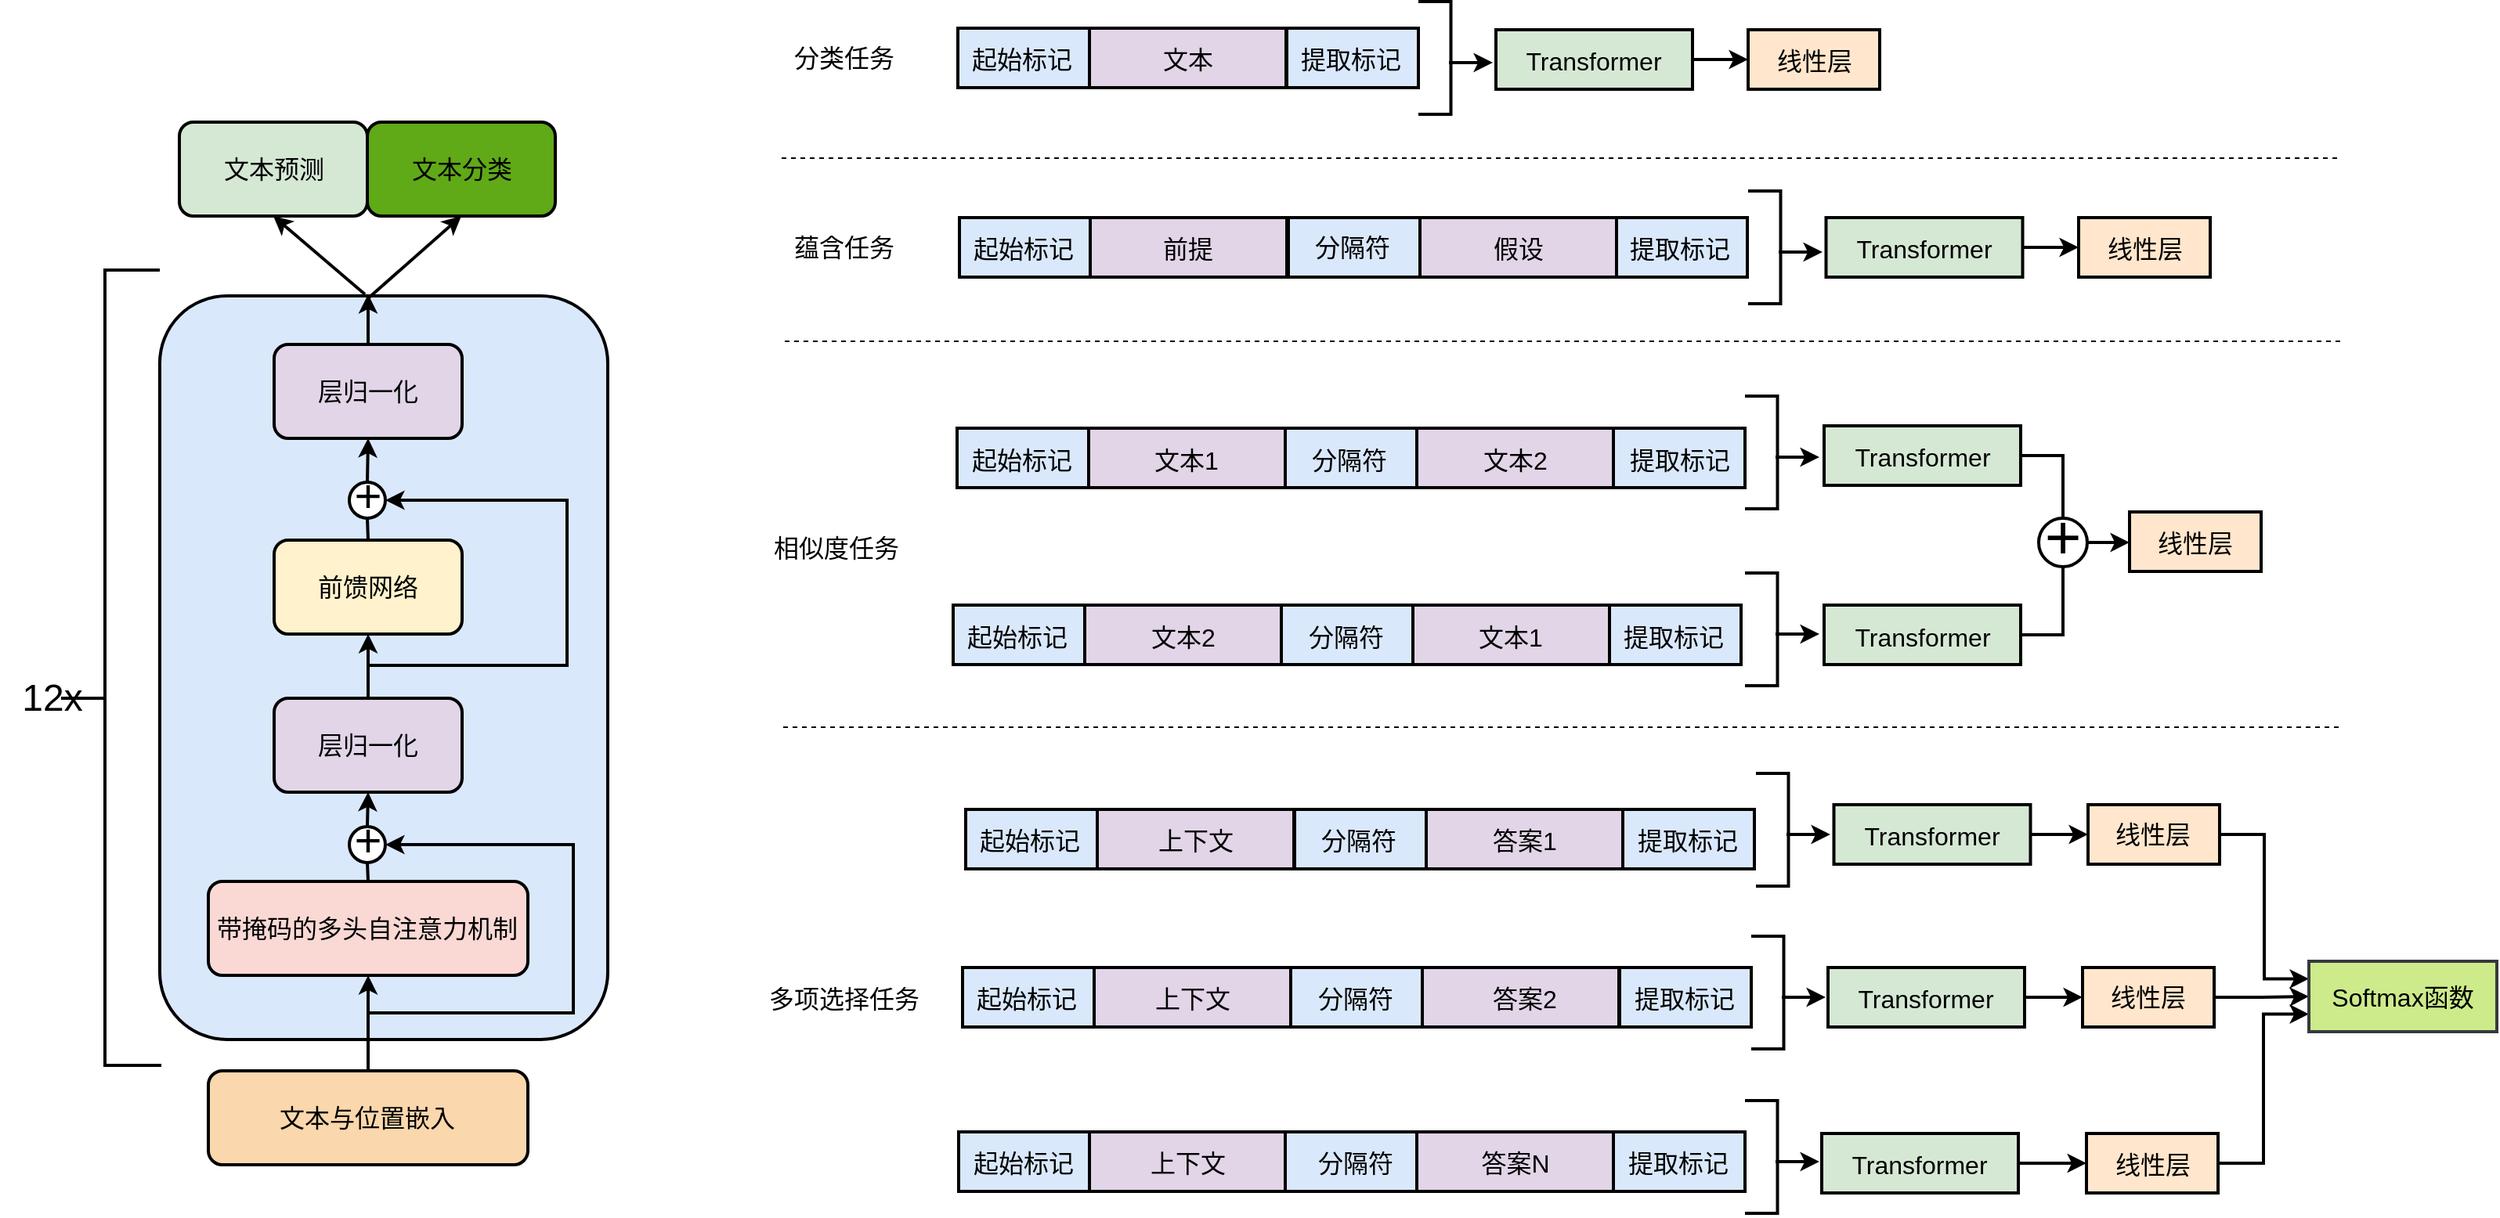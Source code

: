 <mxfile version="27.1.6">
  <diagram name="Page-1" id="gi4vCYi5mK5d0KJ-lI0V">
    <mxGraphModel dx="1839" dy="1177" grid="0" gridSize="10" guides="1" tooltips="1" connect="1" arrows="1" fold="1" page="0" pageScale="1" pageWidth="850" pageHeight="1100" math="0" shadow="0">
      <root>
        <mxCell id="0" />
        <mxCell id="1" parent="0" />
        <mxCell id="ha6Q2NB3uXMF5ZiVTk2O-120" value="" style="rounded=0;whiteSpace=wrap;html=1;strokeWidth=2;fillColor=#ffe6cc;strokeColor=#000000;" vertex="1" parent="1">
          <mxGeometry x="1372" y="979" width="84" height="38" as="geometry" />
        </mxCell>
        <mxCell id="ha6Q2NB3uXMF5ZiVTk2O-144" value="" style="ellipse;whiteSpace=wrap;html=1;aspect=fixed;strokeWidth=2;" vertex="1" parent="1">
          <mxGeometry x="1341.5" y="586" width="31" height="31" as="geometry" />
        </mxCell>
        <mxCell id="ha6Q2NB3uXMF5ZiVTk2O-11" value="" style="rounded=1;whiteSpace=wrap;html=1;fillColor=#dae8fc;strokeColor=#000000;strokeWidth=2;" vertex="1" parent="1">
          <mxGeometry x="142" y="444" width="286" height="475" as="geometry" />
        </mxCell>
        <mxCell id="5RQzjqeKvx9jLv_Sv97y-17" value="" style="ellipse;whiteSpace=wrap;html=1;aspect=fixed;strokeWidth=2;" parent="1" vertex="1">
          <mxGeometry x="263" y="783" width="23" height="23" as="geometry" />
        </mxCell>
        <mxCell id="ha6Q2NB3uXMF5ZiVTk2O-7" style="edgeStyle=orthogonalEdgeStyle;rounded=0;orthogonalLoop=1;jettySize=auto;html=1;exitX=0.5;exitY=0;exitDx=0;exitDy=0;strokeWidth=2;" edge="1" parent="1" source="5RQzjqeKvx9jLv_Sv97y-1">
          <mxGeometry relative="1" as="geometry">
            <mxPoint x="275" y="443" as="targetPoint" />
          </mxGeometry>
        </mxCell>
        <mxCell id="5RQzjqeKvx9jLv_Sv97y-1" value="" style="rounded=1;whiteSpace=wrap;html=1;strokeWidth=2;fillColor=#e1d5e7;strokeColor=#000000;" parent="1" vertex="1">
          <mxGeometry x="215" y="475" width="120" height="60" as="geometry" />
        </mxCell>
        <mxCell id="5RQzjqeKvx9jLv_Sv97y-2" value="&lt;font style=&quot;font-size: 16px;&quot;&gt;层归一化&lt;/font&gt;" style="text;html=1;align=center;verticalAlign=middle;whiteSpace=wrap;rounded=0;" parent="1" vertex="1">
          <mxGeometry x="218" y="490" width="114" height="30" as="geometry" />
        </mxCell>
        <mxCell id="ha6Q2NB3uXMF5ZiVTk2O-5" style="edgeStyle=orthogonalEdgeStyle;rounded=0;orthogonalLoop=1;jettySize=auto;html=1;exitX=0.5;exitY=0;exitDx=0;exitDy=0;entryX=0.5;entryY=1;entryDx=0;entryDy=0;strokeWidth=2;endArrow=none;startFill=0;" edge="1" parent="1" source="5RQzjqeKvx9jLv_Sv97y-3" target="5RQzjqeKvx9jLv_Sv97y-15">
          <mxGeometry relative="1" as="geometry" />
        </mxCell>
        <mxCell id="5RQzjqeKvx9jLv_Sv97y-3" value="" style="rounded=1;whiteSpace=wrap;html=1;strokeWidth=2;fillColor=#fff2cc;strokeColor=#000000;" parent="1" vertex="1">
          <mxGeometry x="215" y="600" width="120" height="60" as="geometry" />
        </mxCell>
        <mxCell id="5RQzjqeKvx9jLv_Sv97y-4" value="&lt;span style=&quot;font-size: 16px;&quot;&gt;前馈网络&lt;/span&gt;" style="text;html=1;align=center;verticalAlign=middle;whiteSpace=wrap;rounded=0;" parent="1" vertex="1">
          <mxGeometry x="218" y="615" width="114" height="30" as="geometry" />
        </mxCell>
        <mxCell id="ha6Q2NB3uXMF5ZiVTk2O-4" style="edgeStyle=orthogonalEdgeStyle;rounded=0;orthogonalLoop=1;jettySize=auto;html=1;exitX=0.5;exitY=0;exitDx=0;exitDy=0;entryX=0.5;entryY=1;entryDx=0;entryDy=0;strokeWidth=2;" edge="1" parent="1" source="5RQzjqeKvx9jLv_Sv97y-5" target="5RQzjqeKvx9jLv_Sv97y-3">
          <mxGeometry relative="1" as="geometry" />
        </mxCell>
        <mxCell id="5RQzjqeKvx9jLv_Sv97y-5" value="" style="rounded=1;whiteSpace=wrap;html=1;strokeWidth=2;fillColor=#e1d5e7;strokeColor=#000000;" parent="1" vertex="1">
          <mxGeometry x="215" y="701" width="120" height="60" as="geometry" />
        </mxCell>
        <mxCell id="5RQzjqeKvx9jLv_Sv97y-6" value="&lt;font style=&quot;font-size: 16px;&quot;&gt;层归一化&lt;/font&gt;" style="text;html=1;align=center;verticalAlign=middle;whiteSpace=wrap;rounded=0;" parent="1" vertex="1">
          <mxGeometry x="218" y="716" width="114" height="30" as="geometry" />
        </mxCell>
        <mxCell id="ha6Q2NB3uXMF5ZiVTk2O-2" style="edgeStyle=orthogonalEdgeStyle;rounded=0;orthogonalLoop=1;jettySize=auto;html=1;exitX=0.5;exitY=0;exitDx=0;exitDy=0;entryX=0.5;entryY=1;entryDx=0;entryDy=0;strokeWidth=2;endArrow=none;startFill=0;" edge="1" parent="1" source="5RQzjqeKvx9jLv_Sv97y-7" target="5RQzjqeKvx9jLv_Sv97y-17">
          <mxGeometry relative="1" as="geometry" />
        </mxCell>
        <mxCell id="5RQzjqeKvx9jLv_Sv97y-7" value="" style="rounded=1;whiteSpace=wrap;html=1;strokeWidth=2;fillColor=#fad9d5;strokeColor=#000000;" parent="1" vertex="1">
          <mxGeometry x="173" y="818" width="204" height="60" as="geometry" />
        </mxCell>
        <mxCell id="5RQzjqeKvx9jLv_Sv97y-8" value="&lt;span style=&quot;font-size: 16px;&quot;&gt;带掩码的多头自注意力机制&lt;/span&gt;" style="text;html=1;align=center;verticalAlign=middle;whiteSpace=wrap;rounded=0;" parent="1" vertex="1">
          <mxGeometry x="176" y="833" width="197" height="30" as="geometry" />
        </mxCell>
        <mxCell id="ha6Q2NB3uXMF5ZiVTk2O-1" style="edgeStyle=orthogonalEdgeStyle;rounded=0;orthogonalLoop=1;jettySize=auto;html=1;exitX=0.5;exitY=0;exitDx=0;exitDy=0;entryX=0.5;entryY=1;entryDx=0;entryDy=0;strokeWidth=2;" edge="1" parent="1" source="5RQzjqeKvx9jLv_Sv97y-9" target="5RQzjqeKvx9jLv_Sv97y-7">
          <mxGeometry relative="1" as="geometry" />
        </mxCell>
        <mxCell id="5RQzjqeKvx9jLv_Sv97y-9" value="" style="rounded=1;whiteSpace=wrap;html=1;strokeWidth=2;fillColor=#fad7ac;strokeColor=#000000;" parent="1" vertex="1">
          <mxGeometry x="173" y="939" width="204" height="60" as="geometry" />
        </mxCell>
        <mxCell id="5RQzjqeKvx9jLv_Sv97y-10" value="&lt;span style=&quot;font-size: 16px;&quot;&gt;文本与位置嵌入&lt;/span&gt;" style="text;html=1;align=center;verticalAlign=middle;whiteSpace=wrap;rounded=0;" parent="1" vertex="1">
          <mxGeometry x="176" y="954" width="197" height="30" as="geometry" />
        </mxCell>
        <mxCell id="5RQzjqeKvx9jLv_Sv97y-11" value="" style="rounded=1;whiteSpace=wrap;html=1;strokeWidth=2;fillColor=#d5e8d4;strokeColor=#000000;" parent="1" vertex="1">
          <mxGeometry x="154.5" y="333" width="120" height="60" as="geometry" />
        </mxCell>
        <mxCell id="5RQzjqeKvx9jLv_Sv97y-12" value="&lt;span style=&quot;font-size: 16px;&quot;&gt;文本预测&lt;/span&gt;" style="text;html=1;align=center;verticalAlign=middle;whiteSpace=wrap;rounded=0;" parent="1" vertex="1">
          <mxGeometry x="157.5" y="348" width="114" height="30" as="geometry" />
        </mxCell>
        <mxCell id="5RQzjqeKvx9jLv_Sv97y-13" value="" style="rounded=1;whiteSpace=wrap;html=1;strokeWidth=2;fillColor=#60a917;strokeColor=#000000;fontColor=#ffffff;" parent="1" vertex="1">
          <mxGeometry x="274.5" y="333" width="120" height="60" as="geometry" />
        </mxCell>
        <mxCell id="5RQzjqeKvx9jLv_Sv97y-14" value="&lt;span style=&quot;font-size: 16px;&quot;&gt;文本分类&lt;/span&gt;" style="text;html=1;align=center;verticalAlign=middle;whiteSpace=wrap;rounded=0;" parent="1" vertex="1">
          <mxGeometry x="277.5" y="348" width="114" height="30" as="geometry" />
        </mxCell>
        <mxCell id="ha6Q2NB3uXMF5ZiVTk2O-6" style="edgeStyle=orthogonalEdgeStyle;rounded=0;orthogonalLoop=1;jettySize=auto;html=1;exitX=0.5;exitY=0;exitDx=0;exitDy=0;entryX=0.5;entryY=1;entryDx=0;entryDy=0;strokeWidth=2;" edge="1" parent="1" source="5RQzjqeKvx9jLv_Sv97y-15" target="5RQzjqeKvx9jLv_Sv97y-1">
          <mxGeometry relative="1" as="geometry" />
        </mxCell>
        <mxCell id="5RQzjqeKvx9jLv_Sv97y-15" value="" style="ellipse;whiteSpace=wrap;html=1;aspect=fixed;strokeWidth=2;" parent="1" vertex="1">
          <mxGeometry x="263" y="563" width="23" height="23" as="geometry" />
        </mxCell>
        <mxCell id="5RQzjqeKvx9jLv_Sv97y-16" value="&lt;font style=&quot;font-size: 30px;&quot;&gt;+&lt;/font&gt;" style="text;html=1;align=center;verticalAlign=middle;whiteSpace=wrap;rounded=0;" parent="1" vertex="1">
          <mxGeometry x="244.5" y="556" width="60" height="30" as="geometry" />
        </mxCell>
        <mxCell id="ha6Q2NB3uXMF5ZiVTk2O-3" style="edgeStyle=orthogonalEdgeStyle;rounded=0;orthogonalLoop=1;jettySize=auto;html=1;exitX=0.5;exitY=0;exitDx=0;exitDy=0;entryX=0.5;entryY=1;entryDx=0;entryDy=0;strokeWidth=2;" edge="1" parent="1" source="5RQzjqeKvx9jLv_Sv97y-17" target="5RQzjqeKvx9jLv_Sv97y-5">
          <mxGeometry relative="1" as="geometry" />
        </mxCell>
        <mxCell id="5RQzjqeKvx9jLv_Sv97y-18" value="&lt;font style=&quot;font-size: 30px;&quot;&gt;+&lt;/font&gt;" style="text;html=1;align=center;verticalAlign=middle;whiteSpace=wrap;rounded=0;" parent="1" vertex="1">
          <mxGeometry x="244.5" y="776" width="60" height="30" as="geometry" />
        </mxCell>
        <mxCell id="ha6Q2NB3uXMF5ZiVTk2O-12" value="" style="endArrow=classic;html=1;rounded=0;edgeStyle=orthogonalEdgeStyle;entryX=1;entryY=0.5;entryDx=0;entryDy=0;endFill=1;strokeWidth=2;" edge="1" parent="1" target="5RQzjqeKvx9jLv_Sv97y-17">
          <mxGeometry width="50" height="50" relative="1" as="geometry">
            <mxPoint x="274.5" y="902" as="sourcePoint" />
            <mxPoint x="458" y="784" as="targetPoint" />
            <Array as="points">
              <mxPoint x="406" y="902" />
              <mxPoint x="406" y="795" />
            </Array>
          </mxGeometry>
        </mxCell>
        <mxCell id="ha6Q2NB3uXMF5ZiVTk2O-13" value="" style="endArrow=classic;html=1;rounded=0;edgeStyle=orthogonalEdgeStyle;entryX=1;entryY=0.5;entryDx=0;entryDy=0;strokeWidth=2;endFill=1;" edge="1" parent="1" target="5RQzjqeKvx9jLv_Sv97y-15">
          <mxGeometry width="50" height="50" relative="1" as="geometry">
            <mxPoint x="275" y="680" as="sourcePoint" />
            <mxPoint x="510" y="608" as="targetPoint" />
            <Array as="points">
              <mxPoint x="402" y="680" />
              <mxPoint x="402" y="575" />
            </Array>
          </mxGeometry>
        </mxCell>
        <mxCell id="ha6Q2NB3uXMF5ZiVTk2O-15" value="" style="endArrow=classic;html=1;rounded=0;exitX=0.458;exitY=-0.002;exitDx=0;exitDy=0;exitPerimeter=0;entryX=0.5;entryY=1;entryDx=0;entryDy=0;strokeWidth=2;endFill=1;" edge="1" parent="1" source="ha6Q2NB3uXMF5ZiVTk2O-11" target="5RQzjqeKvx9jLv_Sv97y-11">
          <mxGeometry width="50" height="50" relative="1" as="geometry">
            <mxPoint x="49" y="425" as="sourcePoint" />
            <mxPoint x="99" y="375" as="targetPoint" />
          </mxGeometry>
        </mxCell>
        <mxCell id="ha6Q2NB3uXMF5ZiVTk2O-16" value="" style="endArrow=classic;html=1;rounded=0;entryX=0.5;entryY=1;entryDx=0;entryDy=0;strokeWidth=2;endFill=1;" edge="1" parent="1" target="5RQzjqeKvx9jLv_Sv97y-13">
          <mxGeometry width="50" height="50" relative="1" as="geometry">
            <mxPoint x="274.5" y="446" as="sourcePoint" />
            <mxPoint x="324.5" y="396" as="targetPoint" />
          </mxGeometry>
        </mxCell>
        <mxCell id="ha6Q2NB3uXMF5ZiVTk2O-19" value="" style="endArrow=none;html=1;rounded=0;edgeStyle=orthogonalEdgeStyle;strokeWidth=2;" edge="1" parent="1">
          <mxGeometry width="50" height="50" relative="1" as="geometry">
            <mxPoint x="142" y="934.5" as="sourcePoint" />
            <mxPoint x="142" y="427.5" as="targetPoint" />
            <Array as="points">
              <mxPoint x="142" y="935.5" />
              <mxPoint x="107" y="935.5" />
              <mxPoint x="107" y="427.5" />
            </Array>
          </mxGeometry>
        </mxCell>
        <mxCell id="ha6Q2NB3uXMF5ZiVTk2O-20" value="&lt;font style=&quot;font-size: 24px;&quot;&gt;12x&lt;/font&gt;" style="text;html=1;align=center;verticalAlign=middle;whiteSpace=wrap;rounded=0;" vertex="1" parent="1">
          <mxGeometry x="40" y="669" width="67" height="64" as="geometry" />
        </mxCell>
        <mxCell id="ha6Q2NB3uXMF5ZiVTk2O-21" value="&lt;font style=&quot;font-size: 16px;&quot;&gt;分类任务&lt;/font&gt;" style="text;html=1;align=center;verticalAlign=middle;whiteSpace=wrap;rounded=0;" vertex="1" parent="1">
          <mxGeometry x="520" y="277" width="118" height="30" as="geometry" />
        </mxCell>
        <mxCell id="ha6Q2NB3uXMF5ZiVTk2O-22" value="&lt;span style=&quot;font-size: 16px;&quot;&gt;蕴含任务&lt;/span&gt;" style="text;html=1;align=center;verticalAlign=middle;whiteSpace=wrap;rounded=0;" vertex="1" parent="1">
          <mxGeometry x="520" y="398" width="118" height="30" as="geometry" />
        </mxCell>
        <mxCell id="ha6Q2NB3uXMF5ZiVTk2O-23" value="&lt;span style=&quot;font-size: 16px;&quot;&gt;相似度任务&lt;/span&gt;" style="text;html=1;align=center;verticalAlign=middle;whiteSpace=wrap;rounded=0;" vertex="1" parent="1">
          <mxGeometry x="515" y="590" width="118" height="30" as="geometry" />
        </mxCell>
        <mxCell id="ha6Q2NB3uXMF5ZiVTk2O-24" value="&lt;span style=&quot;font-size: 16px;&quot;&gt;多项选择任务&lt;/span&gt;" style="text;html=1;align=center;verticalAlign=middle;whiteSpace=wrap;rounded=0;" vertex="1" parent="1">
          <mxGeometry x="520" y="878" width="118" height="30" as="geometry" />
        </mxCell>
        <mxCell id="ha6Q2NB3uXMF5ZiVTk2O-25" value="" style="rounded=0;whiteSpace=wrap;html=1;strokeWidth=2;fillColor=#dae8fc;strokeColor=#000000;" vertex="1" parent="1">
          <mxGeometry x="651.5" y="273" width="84" height="38" as="geometry" />
        </mxCell>
        <mxCell id="ha6Q2NB3uXMF5ZiVTk2O-26" value="&lt;font style=&quot;font-size: 16px;&quot;&gt;起始标记&lt;/font&gt;" style="text;html=1;align=center;verticalAlign=middle;whiteSpace=wrap;rounded=0;" vertex="1" parent="1">
          <mxGeometry x="647" y="278" width="91" height="30" as="geometry" />
        </mxCell>
        <mxCell id="ha6Q2NB3uXMF5ZiVTk2O-27" value="" style="rounded=0;whiteSpace=wrap;html=1;strokeWidth=2;fillColor=#e1d5e7;strokeColor=#000000;" vertex="1" parent="1">
          <mxGeometry x="735.5" y="273" width="125.5" height="38" as="geometry" />
        </mxCell>
        <mxCell id="ha6Q2NB3uXMF5ZiVTk2O-28" value="&lt;span style=&quot;font-size: 16px;&quot;&gt;文本&lt;/span&gt;" style="text;html=1;align=center;verticalAlign=middle;whiteSpace=wrap;rounded=0;" vertex="1" parent="1">
          <mxGeometry x="752.75" y="278" width="91" height="30" as="geometry" />
        </mxCell>
        <mxCell id="ha6Q2NB3uXMF5ZiVTk2O-29" value="" style="rounded=0;whiteSpace=wrap;html=1;strokeWidth=2;fillColor=#dae8fc;strokeColor=#000000;" vertex="1" parent="1">
          <mxGeometry x="861.5" y="273" width="84" height="38" as="geometry" />
        </mxCell>
        <mxCell id="ha6Q2NB3uXMF5ZiVTk2O-30" value="&lt;span style=&quot;font-size: 16px;&quot;&gt;提取标记&lt;/span&gt;" style="text;html=1;align=center;verticalAlign=middle;whiteSpace=wrap;rounded=0;" vertex="1" parent="1">
          <mxGeometry x="857" y="278" width="91" height="30" as="geometry" />
        </mxCell>
        <mxCell id="ha6Q2NB3uXMF5ZiVTk2O-131" style="edgeStyle=orthogonalEdgeStyle;rounded=0;orthogonalLoop=1;jettySize=auto;html=1;exitX=1;exitY=0.5;exitDx=0;exitDy=0;entryX=0;entryY=0.5;entryDx=0;entryDy=0;strokeWidth=2;" edge="1" parent="1" source="ha6Q2NB3uXMF5ZiVTk2O-31" target="ha6Q2NB3uXMF5ZiVTk2O-33">
          <mxGeometry relative="1" as="geometry" />
        </mxCell>
        <mxCell id="ha6Q2NB3uXMF5ZiVTk2O-31" value="" style="rounded=0;whiteSpace=wrap;html=1;strokeWidth=2;fillColor=#d5e8d4;strokeColor=#000000;" vertex="1" parent="1">
          <mxGeometry x="995" y="274" width="125.5" height="38" as="geometry" />
        </mxCell>
        <mxCell id="ha6Q2NB3uXMF5ZiVTk2O-32" value="&lt;span style=&quot;font-size: 16px;&quot;&gt;Transformer&lt;/span&gt;" style="text;html=1;align=center;verticalAlign=middle;whiteSpace=wrap;rounded=0;" vertex="1" parent="1">
          <mxGeometry x="1012.25" y="279" width="91" height="30" as="geometry" />
        </mxCell>
        <mxCell id="ha6Q2NB3uXMF5ZiVTk2O-33" value="" style="rounded=0;whiteSpace=wrap;html=1;strokeWidth=2;fillColor=#ffe6cc;strokeColor=#000000;" vertex="1" parent="1">
          <mxGeometry x="1156" y="274" width="84" height="38" as="geometry" />
        </mxCell>
        <mxCell id="ha6Q2NB3uXMF5ZiVTk2O-34" value="&lt;span style=&quot;font-size: 16px;&quot;&gt;线性层&lt;/span&gt;" style="text;html=1;align=center;verticalAlign=middle;whiteSpace=wrap;rounded=0;" vertex="1" parent="1">
          <mxGeometry x="1152.5" y="279" width="91" height="30" as="geometry" />
        </mxCell>
        <mxCell id="ha6Q2NB3uXMF5ZiVTk2O-35" value="" style="rounded=0;whiteSpace=wrap;html=1;strokeWidth=2;fillColor=#dae8fc;strokeColor=#000000;" vertex="1" parent="1">
          <mxGeometry x="652.5" y="394" width="84" height="38" as="geometry" />
        </mxCell>
        <mxCell id="ha6Q2NB3uXMF5ZiVTk2O-36" value="&lt;font style=&quot;font-size: 16px;&quot;&gt;起始标记&lt;/font&gt;" style="text;html=1;align=center;verticalAlign=middle;whiteSpace=wrap;rounded=0;" vertex="1" parent="1">
          <mxGeometry x="648" y="399" width="91" height="30" as="geometry" />
        </mxCell>
        <mxCell id="ha6Q2NB3uXMF5ZiVTk2O-37" value="" style="rounded=0;whiteSpace=wrap;html=1;strokeWidth=2;fillColor=#dae8fc;strokeColor=#000000;" vertex="1" parent="1">
          <mxGeometry x="1071.5" y="394" width="84" height="38" as="geometry" />
        </mxCell>
        <mxCell id="ha6Q2NB3uXMF5ZiVTk2O-38" value="&lt;span style=&quot;font-size: 16px;&quot;&gt;提取标记&lt;/span&gt;" style="text;html=1;align=center;verticalAlign=middle;whiteSpace=wrap;rounded=0;" vertex="1" parent="1">
          <mxGeometry x="1067" y="399" width="91" height="30" as="geometry" />
        </mxCell>
        <mxCell id="ha6Q2NB3uXMF5ZiVTk2O-135" style="edgeStyle=orthogonalEdgeStyle;rounded=0;orthogonalLoop=1;jettySize=auto;html=1;exitX=1;exitY=0.5;exitDx=0;exitDy=0;entryX=0;entryY=0.5;entryDx=0;entryDy=0;strokeWidth=2;" edge="1" parent="1" source="ha6Q2NB3uXMF5ZiVTk2O-39" target="ha6Q2NB3uXMF5ZiVTk2O-41">
          <mxGeometry relative="1" as="geometry" />
        </mxCell>
        <mxCell id="ha6Q2NB3uXMF5ZiVTk2O-39" value="" style="rounded=0;whiteSpace=wrap;html=1;strokeWidth=2;fillColor=#d5e8d4;strokeColor=default;" vertex="1" parent="1">
          <mxGeometry x="1205.75" y="394" width="125.5" height="38" as="geometry" />
        </mxCell>
        <mxCell id="ha6Q2NB3uXMF5ZiVTk2O-40" value="&lt;span style=&quot;font-size: 16px;&quot;&gt;Transformer&lt;/span&gt;" style="text;html=1;align=center;verticalAlign=middle;whiteSpace=wrap;rounded=0;" vertex="1" parent="1">
          <mxGeometry x="1223" y="399" width="91" height="30" as="geometry" />
        </mxCell>
        <mxCell id="ha6Q2NB3uXMF5ZiVTk2O-41" value="" style="rounded=0;whiteSpace=wrap;html=1;strokeWidth=2;fillColor=#ffe6cc;strokeColor=#000000;" vertex="1" parent="1">
          <mxGeometry x="1367" y="394" width="84" height="38" as="geometry" />
        </mxCell>
        <mxCell id="ha6Q2NB3uXMF5ZiVTk2O-42" value="&lt;span style=&quot;font-size: 16px;&quot;&gt;线性层&lt;/span&gt;" style="text;html=1;align=center;verticalAlign=middle;whiteSpace=wrap;rounded=0;" vertex="1" parent="1">
          <mxGeometry x="1363.5" y="399" width="91" height="30" as="geometry" />
        </mxCell>
        <mxCell id="ha6Q2NB3uXMF5ZiVTk2O-43" value="" style="rounded=0;whiteSpace=wrap;html=1;strokeWidth=2;fillColor=#e1d5e7;strokeColor=#000000;" vertex="1" parent="1">
          <mxGeometry x="736" y="394" width="125.5" height="38" as="geometry" />
        </mxCell>
        <mxCell id="ha6Q2NB3uXMF5ZiVTk2O-44" value="&lt;span style=&quot;font-size: 16px;&quot;&gt;前提&lt;/span&gt;" style="text;html=1;align=center;verticalAlign=middle;whiteSpace=wrap;rounded=0;" vertex="1" parent="1">
          <mxGeometry x="753.25" y="399" width="91" height="30" as="geometry" />
        </mxCell>
        <mxCell id="ha6Q2NB3uXMF5ZiVTk2O-45" value="" style="rounded=0;whiteSpace=wrap;html=1;strokeWidth=2;fillColor=#e1d5e7;strokeColor=#000000;" vertex="1" parent="1">
          <mxGeometry x="946.5" y="394" width="125.5" height="38" as="geometry" />
        </mxCell>
        <mxCell id="ha6Q2NB3uXMF5ZiVTk2O-46" value="&lt;span style=&quot;font-size: 16px;&quot;&gt;假设&lt;/span&gt;" style="text;html=1;align=center;verticalAlign=middle;whiteSpace=wrap;rounded=0;" vertex="1" parent="1">
          <mxGeometry x="963.75" y="399" width="91" height="30" as="geometry" />
        </mxCell>
        <mxCell id="ha6Q2NB3uXMF5ZiVTk2O-47" value="" style="rounded=0;whiteSpace=wrap;html=1;strokeWidth=2;fillColor=#dae8fc;strokeColor=#000000;" vertex="1" parent="1">
          <mxGeometry x="862.5" y="394" width="84" height="38" as="geometry" />
        </mxCell>
        <mxCell id="ha6Q2NB3uXMF5ZiVTk2O-48" value="&lt;span style=&quot;font-size: 16px;&quot;&gt;分隔符&lt;/span&gt;" style="text;html=1;align=center;verticalAlign=middle;whiteSpace=wrap;rounded=0;" vertex="1" parent="1">
          <mxGeometry x="858" y="398" width="91" height="30" as="geometry" />
        </mxCell>
        <mxCell id="ha6Q2NB3uXMF5ZiVTk2O-49" value="" style="rounded=0;whiteSpace=wrap;html=1;strokeWidth=2;fillColor=#dae8fc;strokeColor=#000000;" vertex="1" parent="1">
          <mxGeometry x="651" y="528.5" width="84" height="38" as="geometry" />
        </mxCell>
        <mxCell id="ha6Q2NB3uXMF5ZiVTk2O-50" value="&lt;font style=&quot;font-size: 16px;&quot;&gt;起始标记&lt;/font&gt;" style="text;html=1;align=center;verticalAlign=middle;whiteSpace=wrap;rounded=0;" vertex="1" parent="1">
          <mxGeometry x="646.5" y="533.5" width="91" height="30" as="geometry" />
        </mxCell>
        <mxCell id="ha6Q2NB3uXMF5ZiVTk2O-51" value="" style="rounded=0;whiteSpace=wrap;html=1;strokeWidth=2;fillColor=#dae8fc;strokeColor=#000000;" vertex="1" parent="1">
          <mxGeometry x="648.5" y="641.5" width="84" height="38" as="geometry" />
        </mxCell>
        <mxCell id="ha6Q2NB3uXMF5ZiVTk2O-52" value="&lt;font style=&quot;font-size: 16px;&quot;&gt;起始标记&lt;/font&gt;" style="text;html=1;align=center;verticalAlign=middle;whiteSpace=wrap;rounded=0;" vertex="1" parent="1">
          <mxGeometry x="644" y="646.5" width="91" height="30" as="geometry" />
        </mxCell>
        <mxCell id="ha6Q2NB3uXMF5ZiVTk2O-53" value="" style="rounded=0;whiteSpace=wrap;html=1;strokeWidth=2;fillColor=#e1d5e7;strokeColor=#000000;" vertex="1" parent="1">
          <mxGeometry x="735" y="528.5" width="125.5" height="38" as="geometry" />
        </mxCell>
        <mxCell id="ha6Q2NB3uXMF5ZiVTk2O-54" value="&lt;span style=&quot;font-size: 16px;&quot;&gt;文本1&lt;/span&gt;" style="text;html=1;align=center;verticalAlign=middle;whiteSpace=wrap;rounded=0;" vertex="1" parent="1">
          <mxGeometry x="752.25" y="533.5" width="91" height="30" as="geometry" />
        </mxCell>
        <mxCell id="ha6Q2NB3uXMF5ZiVTk2O-56" value="" style="rounded=0;whiteSpace=wrap;html=1;strokeWidth=2;fillColor=#dae8fc;strokeColor=#000000;" vertex="1" parent="1">
          <mxGeometry x="860.5" y="528.5" width="84" height="38" as="geometry" />
        </mxCell>
        <mxCell id="ha6Q2NB3uXMF5ZiVTk2O-57" value="&lt;span style=&quot;font-size: 16px;&quot;&gt;分隔符&lt;/span&gt;" style="text;html=1;align=center;verticalAlign=middle;whiteSpace=wrap;rounded=0;" vertex="1" parent="1">
          <mxGeometry x="856" y="533.5" width="91" height="30" as="geometry" />
        </mxCell>
        <mxCell id="ha6Q2NB3uXMF5ZiVTk2O-60" value="" style="rounded=0;whiteSpace=wrap;html=1;strokeWidth=2;fillColor=#e1d5e7;strokeColor=#000000;" vertex="1" parent="1">
          <mxGeometry x="944.5" y="528.5" width="125.5" height="38" as="geometry" />
        </mxCell>
        <mxCell id="ha6Q2NB3uXMF5ZiVTk2O-61" value="&lt;span style=&quot;font-size: 16px;&quot;&gt;文本2&lt;/span&gt;" style="text;html=1;align=center;verticalAlign=middle;whiteSpace=wrap;rounded=0;" vertex="1" parent="1">
          <mxGeometry x="961.75" y="533.5" width="91" height="30" as="geometry" />
        </mxCell>
        <mxCell id="ha6Q2NB3uXMF5ZiVTk2O-62" value="" style="rounded=0;whiteSpace=wrap;html=1;strokeWidth=2;fillColor=#e1d5e7;strokeColor=default;" vertex="1" parent="1">
          <mxGeometry x="732.5" y="641.5" width="125.5" height="38" as="geometry" />
        </mxCell>
        <mxCell id="ha6Q2NB3uXMF5ZiVTk2O-63" value="&lt;span style=&quot;font-size: 16px;&quot;&gt;文本2&lt;/span&gt;" style="text;html=1;align=center;verticalAlign=middle;whiteSpace=wrap;rounded=0;" vertex="1" parent="1">
          <mxGeometry x="749.75" y="646.5" width="91" height="30" as="geometry" />
        </mxCell>
        <mxCell id="ha6Q2NB3uXMF5ZiVTk2O-64" value="" style="rounded=0;whiteSpace=wrap;html=1;strokeWidth=2;fillColor=#dae8fc;strokeColor=#000000;" vertex="1" parent="1">
          <mxGeometry x="858" y="641.5" width="84" height="38" as="geometry" />
        </mxCell>
        <mxCell id="ha6Q2NB3uXMF5ZiVTk2O-65" value="&lt;span style=&quot;font-size: 16px;&quot;&gt;分隔符&lt;/span&gt;" style="text;html=1;align=center;verticalAlign=middle;whiteSpace=wrap;rounded=0;" vertex="1" parent="1">
          <mxGeometry x="853.5" y="646.5" width="91" height="30" as="geometry" />
        </mxCell>
        <mxCell id="ha6Q2NB3uXMF5ZiVTk2O-66" value="" style="rounded=0;whiteSpace=wrap;html=1;strokeWidth=2;fillColor=#e1d5e7;strokeColor=#000000;" vertex="1" parent="1">
          <mxGeometry x="942" y="641.5" width="125.5" height="38" as="geometry" />
        </mxCell>
        <mxCell id="ha6Q2NB3uXMF5ZiVTk2O-67" value="&lt;span style=&quot;font-size: 16px;&quot;&gt;文本1&lt;/span&gt;" style="text;html=1;align=center;verticalAlign=middle;whiteSpace=wrap;rounded=0;" vertex="1" parent="1">
          <mxGeometry x="959.25" y="646.5" width="91" height="30" as="geometry" />
        </mxCell>
        <mxCell id="ha6Q2NB3uXMF5ZiVTk2O-68" value="" style="rounded=0;whiteSpace=wrap;html=1;strokeWidth=2;fillColor=#dae8fc;strokeColor=#000000;" vertex="1" parent="1">
          <mxGeometry x="1070" y="528.5" width="84" height="38" as="geometry" />
        </mxCell>
        <mxCell id="ha6Q2NB3uXMF5ZiVTk2O-69" value="&lt;span style=&quot;font-size: 16px;&quot;&gt;提取标记&lt;/span&gt;" style="text;html=1;align=center;verticalAlign=middle;whiteSpace=wrap;rounded=0;" vertex="1" parent="1">
          <mxGeometry x="1066.5" y="533.5" width="91" height="30" as="geometry" />
        </mxCell>
        <mxCell id="ha6Q2NB3uXMF5ZiVTk2O-70" value="" style="rounded=0;whiteSpace=wrap;html=1;strokeWidth=2;fillColor=#dae8fc;strokeColor=#000000;" vertex="1" parent="1">
          <mxGeometry x="1067.5" y="641.5" width="84" height="38" as="geometry" />
        </mxCell>
        <mxCell id="ha6Q2NB3uXMF5ZiVTk2O-71" value="&lt;span style=&quot;font-size: 16px;&quot;&gt;提取标记&lt;/span&gt;" style="text;html=1;align=center;verticalAlign=middle;whiteSpace=wrap;rounded=0;" vertex="1" parent="1">
          <mxGeometry x="1063" y="646.5" width="91" height="30" as="geometry" />
        </mxCell>
        <mxCell id="ha6Q2NB3uXMF5ZiVTk2O-145" style="edgeStyle=orthogonalEdgeStyle;rounded=0;orthogonalLoop=1;jettySize=auto;html=1;exitX=1;exitY=0.5;exitDx=0;exitDy=0;entryX=0.5;entryY=0;entryDx=0;entryDy=0;endArrow=none;startFill=0;strokeWidth=2;" edge="1" parent="1" source="ha6Q2NB3uXMF5ZiVTk2O-74" target="ha6Q2NB3uXMF5ZiVTk2O-144">
          <mxGeometry relative="1" as="geometry" />
        </mxCell>
        <mxCell id="ha6Q2NB3uXMF5ZiVTk2O-74" value="" style="rounded=0;whiteSpace=wrap;html=1;strokeWidth=2;fillColor=#d5e8d4;strokeColor=#000000;" vertex="1" parent="1">
          <mxGeometry x="1204.5" y="527" width="125.5" height="38" as="geometry" />
        </mxCell>
        <mxCell id="ha6Q2NB3uXMF5ZiVTk2O-75" value="&lt;span style=&quot;font-size: 16px;&quot;&gt;Transformer&lt;/span&gt;" style="text;html=1;align=center;verticalAlign=middle;whiteSpace=wrap;rounded=0;" vertex="1" parent="1">
          <mxGeometry x="1221.75" y="532" width="91" height="30" as="geometry" />
        </mxCell>
        <mxCell id="ha6Q2NB3uXMF5ZiVTk2O-146" style="edgeStyle=orthogonalEdgeStyle;rounded=0;orthogonalLoop=1;jettySize=auto;html=1;exitX=1;exitY=0.5;exitDx=0;exitDy=0;entryX=0.5;entryY=1;entryDx=0;entryDy=0;strokeWidth=2;endArrow=none;startFill=0;" edge="1" parent="1" source="ha6Q2NB3uXMF5ZiVTk2O-76" target="ha6Q2NB3uXMF5ZiVTk2O-144">
          <mxGeometry relative="1" as="geometry" />
        </mxCell>
        <mxCell id="ha6Q2NB3uXMF5ZiVTk2O-76" value="" style="rounded=0;whiteSpace=wrap;html=1;strokeWidth=2;fillColor=#d5e8d4;strokeColor=#000000;" vertex="1" parent="1">
          <mxGeometry x="1204.5" y="641.5" width="125.5" height="38" as="geometry" />
        </mxCell>
        <mxCell id="ha6Q2NB3uXMF5ZiVTk2O-77" value="&lt;span style=&quot;font-size: 16px;&quot;&gt;Transformer&lt;/span&gt;" style="text;html=1;align=center;verticalAlign=middle;whiteSpace=wrap;rounded=0;" vertex="1" parent="1">
          <mxGeometry x="1221.75" y="646.5" width="91" height="30" as="geometry" />
        </mxCell>
        <mxCell id="ha6Q2NB3uXMF5ZiVTk2O-78" value="" style="rounded=0;whiteSpace=wrap;html=1;strokeWidth=2;fillColor=#ffe6cc;strokeColor=#000000;" vertex="1" parent="1">
          <mxGeometry x="1399.5" y="582" width="84" height="38" as="geometry" />
        </mxCell>
        <mxCell id="ha6Q2NB3uXMF5ZiVTk2O-79" value="&lt;span style=&quot;font-size: 16px;&quot;&gt;线性层&lt;/span&gt;" style="text;html=1;align=center;verticalAlign=middle;whiteSpace=wrap;rounded=0;" vertex="1" parent="1">
          <mxGeometry x="1396" y="587" width="91" height="30" as="geometry" />
        </mxCell>
        <mxCell id="ha6Q2NB3uXMF5ZiVTk2O-80" value="" style="rounded=0;whiteSpace=wrap;html=1;strokeWidth=2;fillColor=#dae8fc;strokeColor=#000000;" vertex="1" parent="1">
          <mxGeometry x="656.5" y="772" width="84" height="38" as="geometry" />
        </mxCell>
        <mxCell id="ha6Q2NB3uXMF5ZiVTk2O-81" value="&lt;font style=&quot;font-size: 16px;&quot;&gt;起始标记&lt;/font&gt;" style="text;html=1;align=center;verticalAlign=middle;whiteSpace=wrap;rounded=0;" vertex="1" parent="1">
          <mxGeometry x="652" y="777" width="91" height="30" as="geometry" />
        </mxCell>
        <mxCell id="ha6Q2NB3uXMF5ZiVTk2O-82" value="" style="rounded=0;whiteSpace=wrap;html=1;strokeWidth=2;fillColor=#dae8fc;strokeColor=#000000;" vertex="1" parent="1">
          <mxGeometry x="654.5" y="873" width="84" height="38" as="geometry" />
        </mxCell>
        <mxCell id="ha6Q2NB3uXMF5ZiVTk2O-83" value="&lt;font style=&quot;font-size: 16px;&quot;&gt;起始标记&lt;/font&gt;" style="text;html=1;align=center;verticalAlign=middle;whiteSpace=wrap;rounded=0;" vertex="1" parent="1">
          <mxGeometry x="650" y="878" width="91" height="30" as="geometry" />
        </mxCell>
        <mxCell id="ha6Q2NB3uXMF5ZiVTk2O-84" value="" style="rounded=0;whiteSpace=wrap;html=1;strokeWidth=2;fillColor=#e1d5e7;strokeColor=#000000;" vertex="1" parent="1">
          <mxGeometry x="740.5" y="772" width="125.5" height="38" as="geometry" />
        </mxCell>
        <mxCell id="ha6Q2NB3uXMF5ZiVTk2O-85" value="&lt;span style=&quot;font-size: 16px;&quot;&gt;上下文&lt;/span&gt;" style="text;html=1;align=center;verticalAlign=middle;whiteSpace=wrap;rounded=0;" vertex="1" parent="1">
          <mxGeometry x="757.75" y="777" width="91" height="30" as="geometry" />
        </mxCell>
        <mxCell id="ha6Q2NB3uXMF5ZiVTk2O-86" value="" style="rounded=0;whiteSpace=wrap;html=1;strokeWidth=2;fillColor=#dae8fc;strokeColor=#000000;" vertex="1" parent="1">
          <mxGeometry x="866.5" y="772" width="84" height="38" as="geometry" />
        </mxCell>
        <mxCell id="ha6Q2NB3uXMF5ZiVTk2O-87" value="&lt;span style=&quot;font-size: 16px;&quot;&gt;分隔符&lt;/span&gt;" style="text;html=1;align=center;verticalAlign=middle;whiteSpace=wrap;rounded=0;" vertex="1" parent="1">
          <mxGeometry x="862" y="777" width="91" height="30" as="geometry" />
        </mxCell>
        <mxCell id="ha6Q2NB3uXMF5ZiVTk2O-88" value="" style="rounded=0;whiteSpace=wrap;html=1;strokeWidth=2;fillColor=#e1d5e7;strokeColor=#000000;" vertex="1" parent="1">
          <mxGeometry x="950.5" y="772" width="125.5" height="38" as="geometry" />
        </mxCell>
        <mxCell id="ha6Q2NB3uXMF5ZiVTk2O-89" value="&lt;span style=&quot;font-size: 16px;&quot;&gt;答案1&lt;/span&gt;" style="text;html=1;align=center;verticalAlign=middle;whiteSpace=wrap;rounded=0;" vertex="1" parent="1">
          <mxGeometry x="967.75" y="777" width="91" height="30" as="geometry" />
        </mxCell>
        <mxCell id="ha6Q2NB3uXMF5ZiVTk2O-90" value="" style="rounded=0;whiteSpace=wrap;html=1;strokeWidth=2;fillColor=#e1d5e7;strokeColor=#000000;" vertex="1" parent="1">
          <mxGeometry x="738.5" y="873" width="125.5" height="38" as="geometry" />
        </mxCell>
        <mxCell id="ha6Q2NB3uXMF5ZiVTk2O-91" value="&lt;span style=&quot;font-size: 16px;&quot;&gt;上下文&lt;/span&gt;" style="text;html=1;align=center;verticalAlign=middle;whiteSpace=wrap;rounded=0;" vertex="1" parent="1">
          <mxGeometry x="755.75" y="878" width="91" height="30" as="geometry" />
        </mxCell>
        <mxCell id="ha6Q2NB3uXMF5ZiVTk2O-92" value="" style="rounded=0;whiteSpace=wrap;html=1;strokeWidth=2;fillColor=#dae8fc;strokeColor=#000000;" vertex="1" parent="1">
          <mxGeometry x="864" y="873" width="84" height="38" as="geometry" />
        </mxCell>
        <mxCell id="ha6Q2NB3uXMF5ZiVTk2O-93" value="&lt;span style=&quot;font-size: 16px;&quot;&gt;分隔符&lt;/span&gt;" style="text;html=1;align=center;verticalAlign=middle;whiteSpace=wrap;rounded=0;" vertex="1" parent="1">
          <mxGeometry x="859.5" y="878" width="91" height="30" as="geometry" />
        </mxCell>
        <mxCell id="ha6Q2NB3uXMF5ZiVTk2O-94" value="" style="rounded=0;whiteSpace=wrap;html=1;strokeWidth=2;fillColor=#e1d5e7;strokeColor=#000000;" vertex="1" parent="1">
          <mxGeometry x="948" y="873" width="125.5" height="38" as="geometry" />
        </mxCell>
        <mxCell id="ha6Q2NB3uXMF5ZiVTk2O-95" value="&lt;span style=&quot;font-size: 16px;&quot;&gt;答案2&lt;/span&gt;" style="text;html=1;align=center;verticalAlign=middle;whiteSpace=wrap;rounded=0;" vertex="1" parent="1">
          <mxGeometry x="967.75" y="878" width="91" height="30" as="geometry" />
        </mxCell>
        <mxCell id="ha6Q2NB3uXMF5ZiVTk2O-96" value="" style="rounded=0;whiteSpace=wrap;html=1;strokeWidth=2;fillColor=#dae8fc;strokeColor=#000000;" vertex="1" parent="1">
          <mxGeometry x="1076" y="772" width="84" height="38" as="geometry" />
        </mxCell>
        <mxCell id="ha6Q2NB3uXMF5ZiVTk2O-97" value="&lt;span style=&quot;font-size: 16px;&quot;&gt;提取标记&lt;/span&gt;" style="text;html=1;align=center;verticalAlign=middle;whiteSpace=wrap;rounded=0;" vertex="1" parent="1">
          <mxGeometry x="1071.5" y="777" width="91" height="30" as="geometry" />
        </mxCell>
        <mxCell id="ha6Q2NB3uXMF5ZiVTk2O-98" value="" style="rounded=0;whiteSpace=wrap;html=1;strokeWidth=2;fillColor=#dae8fc;strokeColor=#000000;" vertex="1" parent="1">
          <mxGeometry x="1074" y="873" width="84" height="38" as="geometry" />
        </mxCell>
        <mxCell id="ha6Q2NB3uXMF5ZiVTk2O-99" value="&lt;span style=&quot;font-size: 16px;&quot;&gt;提取标记&lt;/span&gt;" style="text;html=1;align=center;verticalAlign=middle;whiteSpace=wrap;rounded=0;" vertex="1" parent="1">
          <mxGeometry x="1069.5" y="878" width="91" height="30" as="geometry" />
        </mxCell>
        <mxCell id="ha6Q2NB3uXMF5ZiVTk2O-155" style="edgeStyle=orthogonalEdgeStyle;rounded=0;orthogonalLoop=1;jettySize=auto;html=1;exitX=1;exitY=0.5;exitDx=0;exitDy=0;entryX=0;entryY=0.5;entryDx=0;entryDy=0;strokeWidth=2;" edge="1" parent="1" source="ha6Q2NB3uXMF5ZiVTk2O-100" target="ha6Q2NB3uXMF5ZiVTk2O-118">
          <mxGeometry relative="1" as="geometry" />
        </mxCell>
        <mxCell id="ha6Q2NB3uXMF5ZiVTk2O-100" value="" style="rounded=0;whiteSpace=wrap;html=1;strokeWidth=2;fillColor=#d5e8d4;strokeColor=#000000;" vertex="1" parent="1">
          <mxGeometry x="1210.75" y="769" width="125.5" height="38" as="geometry" />
        </mxCell>
        <mxCell id="ha6Q2NB3uXMF5ZiVTk2O-101" value="&lt;span style=&quot;font-size: 16px;&quot;&gt;Transformer&lt;/span&gt;" style="text;html=1;align=center;verticalAlign=middle;whiteSpace=wrap;rounded=0;" vertex="1" parent="1">
          <mxGeometry x="1228" y="774" width="91" height="30" as="geometry" />
        </mxCell>
        <mxCell id="ha6Q2NB3uXMF5ZiVTk2O-160" style="edgeStyle=orthogonalEdgeStyle;rounded=0;orthogonalLoop=1;jettySize=auto;html=1;exitX=1;exitY=0.5;exitDx=0;exitDy=0;entryX=0;entryY=0.5;entryDx=0;entryDy=0;strokeWidth=2;" edge="1" parent="1" source="ha6Q2NB3uXMF5ZiVTk2O-102" target="ha6Q2NB3uXMF5ZiVTk2O-104">
          <mxGeometry relative="1" as="geometry" />
        </mxCell>
        <mxCell id="ha6Q2NB3uXMF5ZiVTk2O-102" value="" style="rounded=0;whiteSpace=wrap;html=1;strokeWidth=2;fillColor=#d5e8d4;strokeColor=#000000;" vertex="1" parent="1">
          <mxGeometry x="1207" y="873" width="125.5" height="38" as="geometry" />
        </mxCell>
        <mxCell id="ha6Q2NB3uXMF5ZiVTk2O-103" value="&lt;span style=&quot;font-size: 16px;&quot;&gt;Transformer&lt;/span&gt;" style="text;html=1;align=center;verticalAlign=middle;whiteSpace=wrap;rounded=0;" vertex="1" parent="1">
          <mxGeometry x="1224.25" y="878" width="91" height="30" as="geometry" />
        </mxCell>
        <mxCell id="ha6Q2NB3uXMF5ZiVTk2O-174" style="edgeStyle=orthogonalEdgeStyle;rounded=0;orthogonalLoop=1;jettySize=auto;html=1;exitX=1;exitY=0.5;exitDx=0;exitDy=0;entryX=0;entryY=0.5;entryDx=0;entryDy=0;strokeWidth=2;" edge="1" parent="1" source="ha6Q2NB3uXMF5ZiVTk2O-104" target="ha6Q2NB3uXMF5ZiVTk2O-165">
          <mxGeometry relative="1" as="geometry" />
        </mxCell>
        <mxCell id="ha6Q2NB3uXMF5ZiVTk2O-104" value="" style="rounded=0;whiteSpace=wrap;html=1;strokeWidth=2;fillColor=#ffe6cc;strokeColor=#000000;" vertex="1" parent="1">
          <mxGeometry x="1369.5" y="873" width="84" height="38" as="geometry" />
        </mxCell>
        <mxCell id="ha6Q2NB3uXMF5ZiVTk2O-105" value="&lt;span style=&quot;font-size: 16px;&quot;&gt;线性层&lt;/span&gt;" style="text;html=1;align=center;verticalAlign=middle;whiteSpace=wrap;rounded=0;" vertex="1" parent="1">
          <mxGeometry x="1368.5" y="984" width="91" height="30" as="geometry" />
        </mxCell>
        <mxCell id="ha6Q2NB3uXMF5ZiVTk2O-106" value="" style="rounded=0;whiteSpace=wrap;html=1;strokeWidth=2;fillColor=#dae8fc;strokeColor=#000000;" vertex="1" parent="1">
          <mxGeometry x="652" y="978" width="84" height="38" as="geometry" />
        </mxCell>
        <mxCell id="ha6Q2NB3uXMF5ZiVTk2O-107" value="&lt;font style=&quot;font-size: 16px;&quot;&gt;起始标记&lt;/font&gt;" style="text;html=1;align=center;verticalAlign=middle;whiteSpace=wrap;rounded=0;" vertex="1" parent="1">
          <mxGeometry x="647.5" y="983" width="91" height="30" as="geometry" />
        </mxCell>
        <mxCell id="ha6Q2NB3uXMF5ZiVTk2O-108" value="" style="rounded=0;whiteSpace=wrap;html=1;strokeWidth=2;fillColor=#e1d5e7;strokeColor=#000000;" vertex="1" parent="1">
          <mxGeometry x="735.5" y="978" width="125.5" height="38" as="geometry" />
        </mxCell>
        <mxCell id="ha6Q2NB3uXMF5ZiVTk2O-109" value="&lt;span style=&quot;font-size: 16px;&quot;&gt;上下文&lt;/span&gt;" style="text;html=1;align=center;verticalAlign=middle;whiteSpace=wrap;rounded=0;" vertex="1" parent="1">
          <mxGeometry x="752.75" y="983" width="91" height="30" as="geometry" />
        </mxCell>
        <mxCell id="ha6Q2NB3uXMF5ZiVTk2O-110" value="" style="rounded=0;whiteSpace=wrap;html=1;strokeWidth=2;fillColor=#dae8fc;strokeColor=#000000;" vertex="1" parent="1">
          <mxGeometry x="860.5" y="978" width="84" height="38" as="geometry" />
        </mxCell>
        <mxCell id="ha6Q2NB3uXMF5ZiVTk2O-111" value="&lt;span style=&quot;font-size: 16px;&quot;&gt;分隔符&lt;/span&gt;" style="text;html=1;align=center;verticalAlign=middle;whiteSpace=wrap;rounded=0;" vertex="1" parent="1">
          <mxGeometry x="859.5" y="983" width="91" height="30" as="geometry" />
        </mxCell>
        <mxCell id="ha6Q2NB3uXMF5ZiVTk2O-112" value="" style="rounded=0;whiteSpace=wrap;html=1;strokeWidth=2;fillColor=#e1d5e7;strokeColor=#000000;" vertex="1" parent="1">
          <mxGeometry x="944.5" y="978" width="125.5" height="38" as="geometry" />
        </mxCell>
        <mxCell id="ha6Q2NB3uXMF5ZiVTk2O-113" value="&lt;span style=&quot;font-size: 16px;&quot;&gt;答案N&lt;/span&gt;" style="text;html=1;align=center;verticalAlign=middle;whiteSpace=wrap;rounded=0;" vertex="1" parent="1">
          <mxGeometry x="961.75" y="983" width="91" height="30" as="geometry" />
        </mxCell>
        <mxCell id="ha6Q2NB3uXMF5ZiVTk2O-114" value="" style="rounded=0;whiteSpace=wrap;html=1;strokeWidth=2;fillColor=#dae8fc;strokeColor=#000000;" vertex="1" parent="1">
          <mxGeometry x="1070" y="978" width="84" height="38" as="geometry" />
        </mxCell>
        <mxCell id="ha6Q2NB3uXMF5ZiVTk2O-115" value="&lt;span style=&quot;font-size: 16px;&quot;&gt;提取标记&lt;/span&gt;" style="text;html=1;align=center;verticalAlign=middle;whiteSpace=wrap;rounded=0;" vertex="1" parent="1">
          <mxGeometry x="1065.5" y="983" width="91" height="30" as="geometry" />
        </mxCell>
        <mxCell id="ha6Q2NB3uXMF5ZiVTk2O-164" style="edgeStyle=orthogonalEdgeStyle;rounded=0;orthogonalLoop=1;jettySize=auto;html=1;exitX=1;exitY=0.5;exitDx=0;exitDy=0;entryX=0;entryY=0.5;entryDx=0;entryDy=0;strokeWidth=2;" edge="1" parent="1" source="ha6Q2NB3uXMF5ZiVTk2O-116" target="ha6Q2NB3uXMF5ZiVTk2O-120">
          <mxGeometry relative="1" as="geometry" />
        </mxCell>
        <mxCell id="ha6Q2NB3uXMF5ZiVTk2O-116" value="" style="rounded=0;whiteSpace=wrap;html=1;strokeWidth=2;fillColor=#d5e8d4;strokeColor=#000000;" vertex="1" parent="1">
          <mxGeometry x="1203" y="979" width="125.5" height="38" as="geometry" />
        </mxCell>
        <mxCell id="ha6Q2NB3uXMF5ZiVTk2O-117" value="&lt;span style=&quot;font-size: 16px;&quot;&gt;Transformer&lt;/span&gt;" style="text;html=1;align=center;verticalAlign=middle;whiteSpace=wrap;rounded=0;" vertex="1" parent="1">
          <mxGeometry x="1220.25" y="984" width="91" height="30" as="geometry" />
        </mxCell>
        <mxCell id="ha6Q2NB3uXMF5ZiVTk2O-172" style="edgeStyle=orthogonalEdgeStyle;rounded=0;orthogonalLoop=1;jettySize=auto;html=1;exitX=1;exitY=0.5;exitDx=0;exitDy=0;entryX=0;entryY=0.25;entryDx=0;entryDy=0;strokeWidth=2;" edge="1" parent="1" source="ha6Q2NB3uXMF5ZiVTk2O-118" target="ha6Q2NB3uXMF5ZiVTk2O-165">
          <mxGeometry relative="1" as="geometry" />
        </mxCell>
        <mxCell id="ha6Q2NB3uXMF5ZiVTk2O-118" value="" style="rounded=0;whiteSpace=wrap;html=1;strokeWidth=2;fillColor=#ffe6cc;strokeColor=#000000;" vertex="1" parent="1">
          <mxGeometry x="1373" y="769" width="84" height="38" as="geometry" />
        </mxCell>
        <mxCell id="ha6Q2NB3uXMF5ZiVTk2O-119" value="&lt;span style=&quot;font-size: 16px;&quot;&gt;线性层&lt;/span&gt;" style="text;html=1;align=center;verticalAlign=middle;whiteSpace=wrap;rounded=0;" vertex="1" parent="1">
          <mxGeometry x="1368.5" y="773" width="91" height="30" as="geometry" />
        </mxCell>
        <mxCell id="ha6Q2NB3uXMF5ZiVTk2O-173" style="edgeStyle=orthogonalEdgeStyle;rounded=0;orthogonalLoop=1;jettySize=auto;html=1;exitX=1;exitY=0.5;exitDx=0;exitDy=0;entryX=0;entryY=0.75;entryDx=0;entryDy=0;strokeWidth=2;" edge="1" parent="1" source="ha6Q2NB3uXMF5ZiVTk2O-120" target="ha6Q2NB3uXMF5ZiVTk2O-165">
          <mxGeometry relative="1" as="geometry" />
        </mxCell>
        <mxCell id="ha6Q2NB3uXMF5ZiVTk2O-121" value="&lt;span style=&quot;font-size: 16px;&quot;&gt;线性层&lt;/span&gt;" style="text;html=1;align=center;verticalAlign=middle;whiteSpace=wrap;rounded=0;" vertex="1" parent="1">
          <mxGeometry x="1366" y="876.5" width="91" height="30" as="geometry" />
        </mxCell>
        <mxCell id="ha6Q2NB3uXMF5ZiVTk2O-128" value="" style="endArrow=none;html=1;rounded=0;edgeStyle=orthogonalEdgeStyle;entryX=1;entryY=0.5;entryDx=0;entryDy=0;strokeWidth=2;" edge="1" parent="1">
          <mxGeometry width="50" height="50" relative="1" as="geometry">
            <mxPoint x="945.5" y="328" as="sourcePoint" />
            <mxPoint x="945.5" y="256" as="targetPoint" />
            <Array as="points">
              <mxPoint x="966.25" y="328" />
              <mxPoint x="966.25" y="256" />
            </Array>
          </mxGeometry>
        </mxCell>
        <mxCell id="ha6Q2NB3uXMF5ZiVTk2O-129" value="" style="endArrow=classic;html=1;rounded=0;strokeWidth=2;" edge="1" parent="1">
          <mxGeometry width="50" height="50" relative="1" as="geometry">
            <mxPoint x="965" y="295" as="sourcePoint" />
            <mxPoint x="993" y="295" as="targetPoint" />
          </mxGeometry>
        </mxCell>
        <mxCell id="ha6Q2NB3uXMF5ZiVTk2O-132" value="" style="endArrow=none;dashed=1;html=1;rounded=0;" edge="1" parent="1">
          <mxGeometry width="50" height="50" relative="1" as="geometry">
            <mxPoint x="539" y="356" as="sourcePoint" />
            <mxPoint x="1535" y="356" as="targetPoint" />
          </mxGeometry>
        </mxCell>
        <mxCell id="ha6Q2NB3uXMF5ZiVTk2O-133" value="" style="endArrow=none;html=1;rounded=0;edgeStyle=orthogonalEdgeStyle;entryX=1;entryY=0.5;entryDx=0;entryDy=0;strokeWidth=2;" edge="1" parent="1">
          <mxGeometry width="50" height="50" relative="1" as="geometry">
            <mxPoint x="1156" y="449" as="sourcePoint" />
            <mxPoint x="1156" y="377" as="targetPoint" />
            <Array as="points">
              <mxPoint x="1176.75" y="449" />
              <mxPoint x="1176.75" y="377" />
            </Array>
          </mxGeometry>
        </mxCell>
        <mxCell id="ha6Q2NB3uXMF5ZiVTk2O-134" value="" style="endArrow=classic;html=1;rounded=0;strokeWidth=2;" edge="1" parent="1">
          <mxGeometry width="50" height="50" relative="1" as="geometry">
            <mxPoint x="1175.5" y="416" as="sourcePoint" />
            <mxPoint x="1203.5" y="416" as="targetPoint" />
          </mxGeometry>
        </mxCell>
        <mxCell id="ha6Q2NB3uXMF5ZiVTk2O-136" value="" style="endArrow=none;dashed=1;html=1;rounded=0;" edge="1" parent="1">
          <mxGeometry width="50" height="50" relative="1" as="geometry">
            <mxPoint x="541" y="473" as="sourcePoint" />
            <mxPoint x="1537" y="473" as="targetPoint" />
          </mxGeometry>
        </mxCell>
        <mxCell id="ha6Q2NB3uXMF5ZiVTk2O-138" value="" style="endArrow=none;html=1;rounded=0;edgeStyle=orthogonalEdgeStyle;entryX=1;entryY=0.5;entryDx=0;entryDy=0;strokeWidth=2;" edge="1" parent="1">
          <mxGeometry width="50" height="50" relative="1" as="geometry">
            <mxPoint x="1154" y="580" as="sourcePoint" />
            <mxPoint x="1154" y="508" as="targetPoint" />
            <Array as="points">
              <mxPoint x="1174.75" y="580" />
              <mxPoint x="1174.75" y="508" />
            </Array>
          </mxGeometry>
        </mxCell>
        <mxCell id="ha6Q2NB3uXMF5ZiVTk2O-139" value="" style="endArrow=classic;html=1;rounded=0;strokeWidth=2;" edge="1" parent="1">
          <mxGeometry width="50" height="50" relative="1" as="geometry">
            <mxPoint x="1173.5" y="547" as="sourcePoint" />
            <mxPoint x="1201.5" y="547" as="targetPoint" />
          </mxGeometry>
        </mxCell>
        <mxCell id="ha6Q2NB3uXMF5ZiVTk2O-140" value="" style="endArrow=none;html=1;rounded=0;edgeStyle=orthogonalEdgeStyle;entryX=1;entryY=0.5;entryDx=0;entryDy=0;strokeWidth=2;" edge="1" parent="1">
          <mxGeometry width="50" height="50" relative="1" as="geometry">
            <mxPoint x="1154" y="693" as="sourcePoint" />
            <mxPoint x="1154" y="621" as="targetPoint" />
            <Array as="points">
              <mxPoint x="1174.75" y="693" />
              <mxPoint x="1174.75" y="621" />
            </Array>
          </mxGeometry>
        </mxCell>
        <mxCell id="ha6Q2NB3uXMF5ZiVTk2O-141" value="" style="endArrow=classic;html=1;rounded=0;strokeWidth=2;" edge="1" parent="1">
          <mxGeometry width="50" height="50" relative="1" as="geometry">
            <mxPoint x="1173.5" y="660" as="sourcePoint" />
            <mxPoint x="1201.5" y="660" as="targetPoint" />
          </mxGeometry>
        </mxCell>
        <mxCell id="ha6Q2NB3uXMF5ZiVTk2O-142" value="&lt;font style=&quot;font-size: 40px;&quot;&gt;+&lt;/font&gt;" style="text;html=1;align=center;verticalAlign=middle;whiteSpace=wrap;rounded=0;" vertex="1" parent="1">
          <mxGeometry x="1327" y="582" width="60" height="30" as="geometry" />
        </mxCell>
        <mxCell id="ha6Q2NB3uXMF5ZiVTk2O-150" style="edgeStyle=orthogonalEdgeStyle;rounded=0;orthogonalLoop=1;jettySize=auto;html=1;exitX=1;exitY=0.5;exitDx=0;exitDy=0;entryX=0;entryY=0.5;entryDx=0;entryDy=0;strokeWidth=2;" edge="1" parent="1" source="ha6Q2NB3uXMF5ZiVTk2O-144" target="ha6Q2NB3uXMF5ZiVTk2O-78">
          <mxGeometry relative="1" as="geometry" />
        </mxCell>
        <mxCell id="ha6Q2NB3uXMF5ZiVTk2O-151" value="" style="endArrow=none;dashed=1;html=1;rounded=0;" edge="1" parent="1">
          <mxGeometry width="50" height="50" relative="1" as="geometry">
            <mxPoint x="540" y="719.5" as="sourcePoint" />
            <mxPoint x="1536" y="719.5" as="targetPoint" />
          </mxGeometry>
        </mxCell>
        <mxCell id="ha6Q2NB3uXMF5ZiVTk2O-152" value="" style="endArrow=none;html=1;rounded=0;edgeStyle=orthogonalEdgeStyle;entryX=1;entryY=0.5;entryDx=0;entryDy=0;strokeWidth=2;" edge="1" parent="1">
          <mxGeometry width="50" height="50" relative="1" as="geometry">
            <mxPoint x="1161" y="821" as="sourcePoint" />
            <mxPoint x="1161" y="749" as="targetPoint" />
            <Array as="points">
              <mxPoint x="1181.75" y="821" />
              <mxPoint x="1181.75" y="749" />
            </Array>
          </mxGeometry>
        </mxCell>
        <mxCell id="ha6Q2NB3uXMF5ZiVTk2O-153" value="" style="endArrow=classic;html=1;rounded=0;strokeWidth=2;" edge="1" parent="1">
          <mxGeometry width="50" height="50" relative="1" as="geometry">
            <mxPoint x="1180.5" y="788" as="sourcePoint" />
            <mxPoint x="1208.5" y="788" as="targetPoint" />
          </mxGeometry>
        </mxCell>
        <mxCell id="ha6Q2NB3uXMF5ZiVTk2O-158" value="" style="endArrow=none;html=1;rounded=0;edgeStyle=orthogonalEdgeStyle;entryX=1;entryY=0.5;entryDx=0;entryDy=0;strokeWidth=2;" edge="1" parent="1">
          <mxGeometry width="50" height="50" relative="1" as="geometry">
            <mxPoint x="1158" y="925" as="sourcePoint" />
            <mxPoint x="1158" y="853" as="targetPoint" />
            <Array as="points">
              <mxPoint x="1178.75" y="925" />
              <mxPoint x="1178.75" y="853" />
            </Array>
          </mxGeometry>
        </mxCell>
        <mxCell id="ha6Q2NB3uXMF5ZiVTk2O-159" value="" style="endArrow=classic;html=1;rounded=0;strokeWidth=2;" edge="1" parent="1">
          <mxGeometry width="50" height="50" relative="1" as="geometry">
            <mxPoint x="1177.5" y="892" as="sourcePoint" />
            <mxPoint x="1205.5" y="892" as="targetPoint" />
          </mxGeometry>
        </mxCell>
        <mxCell id="ha6Q2NB3uXMF5ZiVTk2O-161" value="" style="endArrow=none;html=1;rounded=0;edgeStyle=orthogonalEdgeStyle;entryX=1;entryY=0.5;entryDx=0;entryDy=0;strokeWidth=2;" edge="1" parent="1">
          <mxGeometry width="50" height="50" relative="1" as="geometry">
            <mxPoint x="1154" y="1030" as="sourcePoint" />
            <mxPoint x="1154" y="958" as="targetPoint" />
            <Array as="points">
              <mxPoint x="1174.75" y="1030" />
              <mxPoint x="1174.75" y="958" />
            </Array>
          </mxGeometry>
        </mxCell>
        <mxCell id="ha6Q2NB3uXMF5ZiVTk2O-162" value="" style="endArrow=classic;html=1;rounded=0;strokeWidth=2;" edge="1" parent="1">
          <mxGeometry width="50" height="50" relative="1" as="geometry">
            <mxPoint x="1173.5" y="997" as="sourcePoint" />
            <mxPoint x="1201.5" y="997" as="targetPoint" />
          </mxGeometry>
        </mxCell>
        <mxCell id="ha6Q2NB3uXMF5ZiVTk2O-165" value="" style="rounded=0;whiteSpace=wrap;html=1;fillColor=#cdeb8b;strokeColor=#36393d;strokeWidth=2;" vertex="1" parent="1">
          <mxGeometry x="1514" y="869" width="120" height="45" as="geometry" />
        </mxCell>
        <mxCell id="ha6Q2NB3uXMF5ZiVTk2O-166" value="&lt;font style=&quot;font-size: 16px;&quot;&gt;Softmax函数&lt;/font&gt;" style="text;html=1;align=center;verticalAlign=middle;whiteSpace=wrap;rounded=0;" vertex="1" parent="1">
          <mxGeometry x="1515" y="877" width="118" height="30" as="geometry" />
        </mxCell>
        <mxCell id="ha6Q2NB3uXMF5ZiVTk2O-176" value="" style="endArrow=none;html=1;rounded=0;strokeWidth=2;" edge="1" parent="1">
          <mxGeometry width="50" height="50" relative="1" as="geometry">
            <mxPoint x="79" y="701" as="sourcePoint" />
            <mxPoint x="108" y="701" as="targetPoint" />
          </mxGeometry>
        </mxCell>
      </root>
    </mxGraphModel>
  </diagram>
</mxfile>
